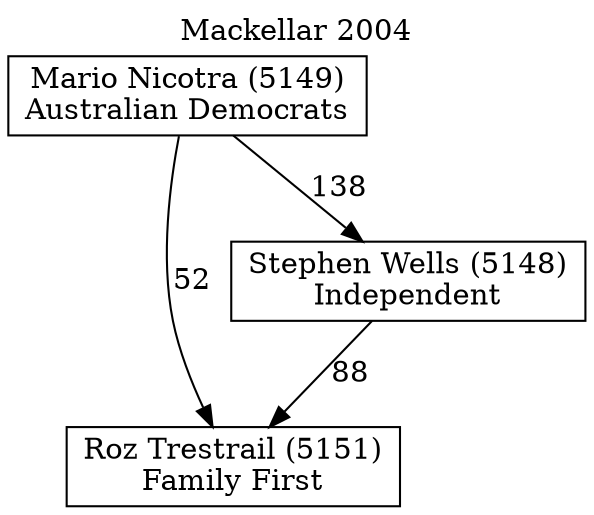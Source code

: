 // House preference flow
digraph "Roz Trestrail (5151)_Mackellar_2004" {
	graph [label="Mackellar 2004" labelloc=t mclimit=10]
	node [shape=box]
	"Roz Trestrail (5151)" [label="Roz Trestrail (5151)
Family First"]
	"Stephen Wells (5148)" [label="Stephen Wells (5148)
Independent"]
	"Mario Nicotra (5149)" [label="Mario Nicotra (5149)
Australian Democrats"]
	"Stephen Wells (5148)" -> "Roz Trestrail (5151)" [label=88]
	"Mario Nicotra (5149)" -> "Stephen Wells (5148)" [label=138]
	"Mario Nicotra (5149)" -> "Roz Trestrail (5151)" [label=52]
}

